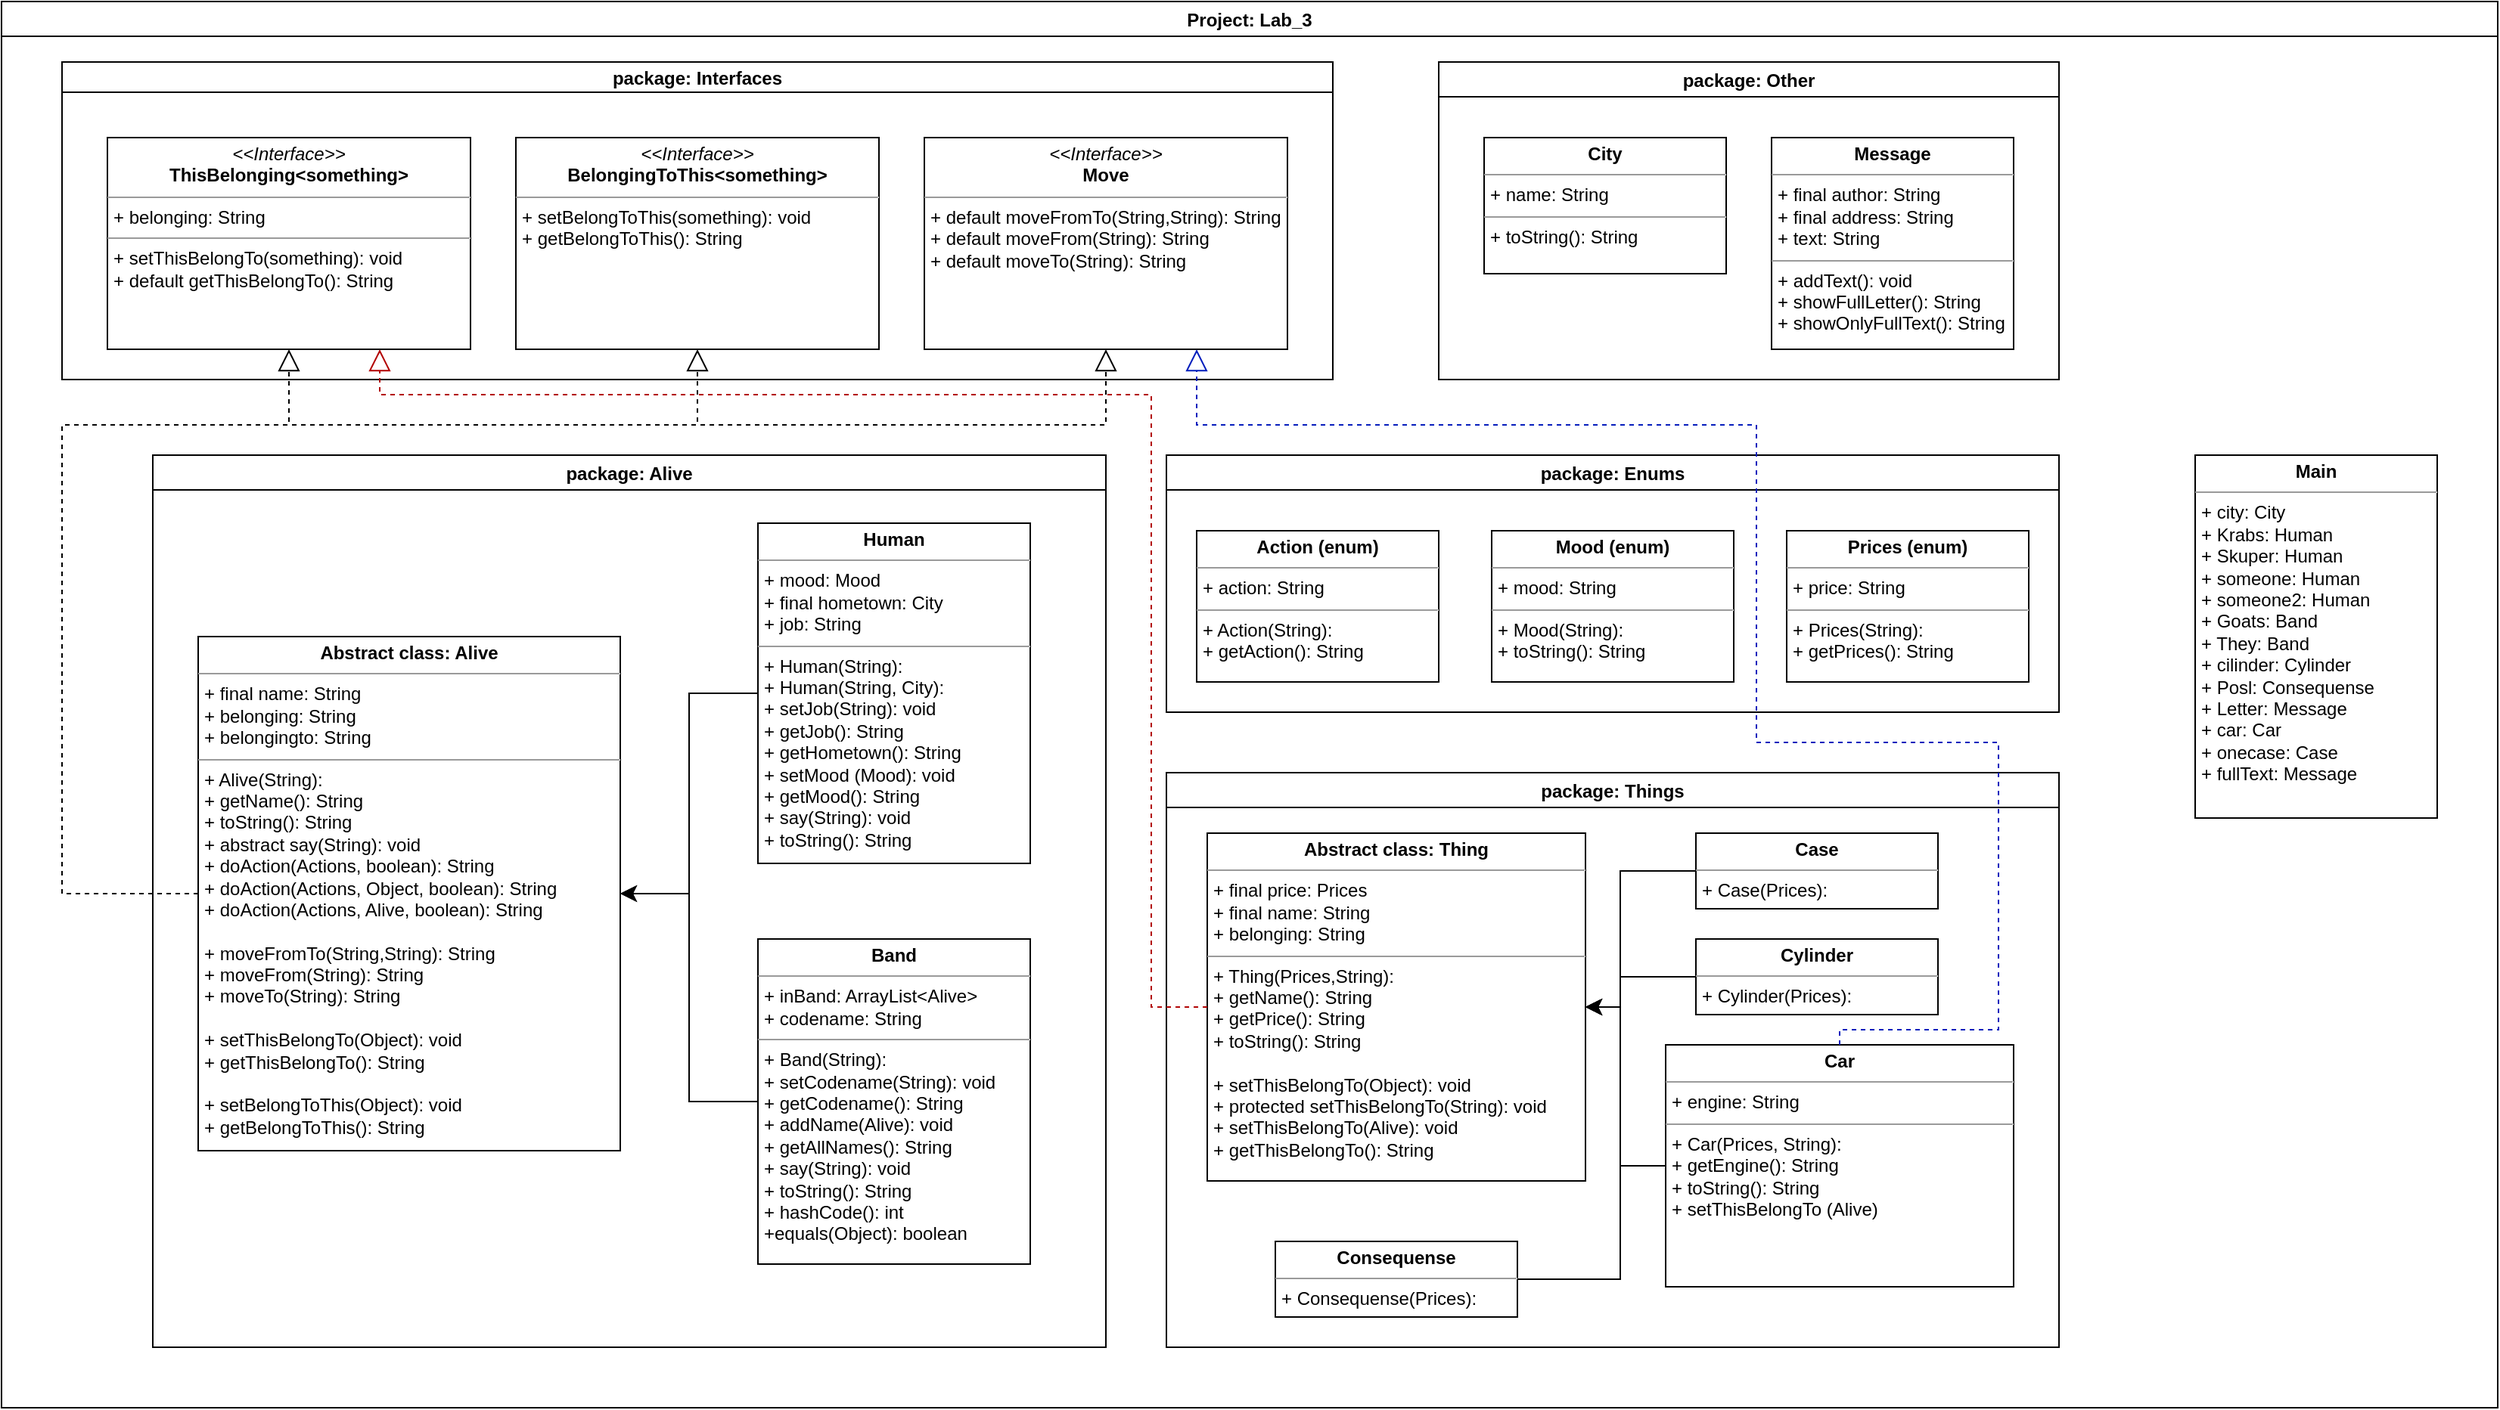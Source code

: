 <mxfile version="22.1.5" type="device">
  <diagram name="Page-1" id="b5b7bab2-c9e2-2cf4-8b2a-24fd1a2a6d21">
    <mxGraphModel dx="2625" dy="1355" grid="1" gridSize="10" guides="1" tooltips="1" connect="1" arrows="1" fold="1" page="1" pageScale="1" pageWidth="827" pageHeight="1169" background="none" math="0" shadow="0">
      <root>
        <mxCell id="0" />
        <mxCell id="1" parent="0" />
        <mxCell id="O0RXwl9Z2mZeOVXUs4yT-10" value="package: Enums" style="swimlane;" parent="1" vertex="1">
          <mxGeometry x="800" y="300" width="590" height="170" as="geometry" />
        </mxCell>
        <mxCell id="O0RXwl9Z2mZeOVXUs4yT-11" value="&lt;p style=&quot;margin:0px;margin-top:4px;text-align:center;&quot;&gt;&lt;b&gt;Action (enum)&lt;/b&gt;&lt;/p&gt;&lt;hr size=&quot;1&quot;&gt;&lt;p style=&quot;margin:0px;margin-left:4px;&quot;&gt;+ action: String&lt;/p&gt;&lt;hr size=&quot;1&quot;&gt;&lt;p style=&quot;margin:0px;margin-left:4px;&quot;&gt;+ Action(String):&lt;/p&gt;&lt;p style=&quot;margin:0px;margin-left:4px;&quot;&gt;+ getAction(): String&lt;/p&gt;" style="verticalAlign=top;align=left;overflow=fill;fontSize=12;fontFamily=Helvetica;html=1;whiteSpace=wrap;" parent="O0RXwl9Z2mZeOVXUs4yT-10" vertex="1">
          <mxGeometry x="20" y="50" width="160" height="100" as="geometry" />
        </mxCell>
        <mxCell id="O0RXwl9Z2mZeOVXUs4yT-12" value="&lt;p style=&quot;margin:0px;margin-top:4px;text-align:center;&quot;&gt;&lt;b&gt;Mood (enum)&lt;/b&gt;&lt;/p&gt;&lt;hr size=&quot;1&quot;&gt;&lt;p style=&quot;margin:0px;margin-left:4px;&quot;&gt;+ mood: String&lt;/p&gt;&lt;hr size=&quot;1&quot;&gt;&lt;p style=&quot;margin:0px;margin-left:4px;&quot;&gt;+ Mood(String):&lt;/p&gt;&lt;p style=&quot;margin:0px;margin-left:4px;&quot;&gt;+ toString(): String&lt;/p&gt;" style="verticalAlign=top;align=left;overflow=fill;fontSize=12;fontFamily=Helvetica;html=1;whiteSpace=wrap;" parent="O0RXwl9Z2mZeOVXUs4yT-10" vertex="1">
          <mxGeometry x="215" y="50" width="160" height="100" as="geometry" />
        </mxCell>
        <mxCell id="O0RXwl9Z2mZeOVXUs4yT-14" value="&lt;p style=&quot;margin:0px;margin-top:4px;text-align:center;&quot;&gt;&lt;b&gt;Prices (enum)&lt;/b&gt;&lt;/p&gt;&lt;hr size=&quot;1&quot;&gt;&lt;p style=&quot;margin:0px;margin-left:4px;&quot;&gt;+ price: String&lt;/p&gt;&lt;hr size=&quot;1&quot;&gt;&lt;p style=&quot;margin:0px;margin-left:4px;&quot;&gt;+ Prices(String):&lt;/p&gt;&lt;p style=&quot;margin:0px;margin-left:4px;&quot;&gt;+ getPrices(): String&lt;/p&gt;" style="verticalAlign=top;align=left;overflow=fill;fontSize=12;fontFamily=Helvetica;html=1;whiteSpace=wrap;" parent="O0RXwl9Z2mZeOVXUs4yT-10" vertex="1">
          <mxGeometry x="410" y="50" width="160" height="100" as="geometry" />
        </mxCell>
        <mxCell id="O0RXwl9Z2mZeOVXUs4yT-15" value="package: Interfaces" style="swimlane;startSize=20;" parent="1" vertex="1">
          <mxGeometry x="70" y="40" width="840" height="210" as="geometry" />
        </mxCell>
        <mxCell id="O0RXwl9Z2mZeOVXUs4yT-16" value="&lt;p style=&quot;margin:0px;margin-top:4px;text-align:center;&quot;&gt;&lt;i&gt;&amp;lt;&amp;lt;Interface&amp;gt;&amp;gt;&lt;/i&gt;&lt;br&gt;&lt;b&gt;ThisBelonging&amp;lt;something&amp;gt;&lt;/b&gt;&lt;/p&gt;&lt;hr size=&quot;1&quot;&gt;&lt;p style=&quot;margin:0px;margin-left:4px;&quot;&gt;+ belonging: String&lt;br&gt;&lt;/p&gt;&lt;hr size=&quot;1&quot;&gt;&lt;p style=&quot;margin:0px;margin-left:4px;&quot;&gt;+ setThisBelongTo(something): void&lt;br&gt;+ default getThisBelongTo(): String&lt;/p&gt;" style="verticalAlign=top;align=left;overflow=fill;fontSize=12;fontFamily=Helvetica;html=1;whiteSpace=wrap;" parent="O0RXwl9Z2mZeOVXUs4yT-15" vertex="1">
          <mxGeometry x="30" y="50" width="240" height="140" as="geometry" />
        </mxCell>
        <mxCell id="O0RXwl9Z2mZeOVXUs4yT-17" value="&lt;p style=&quot;margin:0px;margin-top:4px;text-align:center;&quot;&gt;&lt;i&gt;&amp;lt;&amp;lt;Interface&amp;gt;&amp;gt;&lt;/i&gt;&lt;br&gt;&lt;b&gt;BelongingToThis&amp;lt;something&amp;gt;&lt;/b&gt;&lt;/p&gt;&lt;hr size=&quot;1&quot;&gt;&lt;p style=&quot;margin:0px;margin-left:4px;&quot;&gt;+ setBelongToThis(something): void&lt;br&gt;+ getBelongToThis(): String&lt;/p&gt;" style="verticalAlign=top;align=left;overflow=fill;fontSize=12;fontFamily=Helvetica;html=1;whiteSpace=wrap;" parent="O0RXwl9Z2mZeOVXUs4yT-15" vertex="1">
          <mxGeometry x="300" y="50" width="240" height="140" as="geometry" />
        </mxCell>
        <mxCell id="O0RXwl9Z2mZeOVXUs4yT-18" value="&lt;p style=&quot;margin:0px;margin-top:4px;text-align:center;&quot;&gt;&lt;i&gt;&amp;lt;&amp;lt;Interface&amp;gt;&amp;gt;&lt;/i&gt;&lt;br&gt;&lt;b&gt;Move&lt;/b&gt;&lt;/p&gt;&lt;hr size=&quot;1&quot;&gt;&lt;p style=&quot;margin:0px;margin-left:4px;&quot;&gt;+ default moveFromTo(String,String): String&lt;/p&gt;&lt;p style=&quot;margin:0px;margin-left:4px;&quot;&gt;&lt;span style=&quot;background-color: initial;&quot;&gt;+ default moveFrom(String): String&lt;/span&gt;&lt;br&gt;&lt;/p&gt;&lt;p style=&quot;margin:0px;margin-left:4px;&quot;&gt;+ default moveTo(String): String&lt;br&gt;&lt;/p&gt;" style="verticalAlign=top;align=left;overflow=fill;fontSize=12;fontFamily=Helvetica;html=1;whiteSpace=wrap;" parent="O0RXwl9Z2mZeOVXUs4yT-15" vertex="1">
          <mxGeometry x="570" y="50" width="240" height="140" as="geometry" />
        </mxCell>
        <mxCell id="O0RXwl9Z2mZeOVXUs4yT-19" value="package: Other" style="swimlane;" parent="1" vertex="1">
          <mxGeometry x="980" y="40" width="410" height="210" as="geometry" />
        </mxCell>
        <mxCell id="O0RXwl9Z2mZeOVXUs4yT-20" value="&lt;p style=&quot;margin:0px;margin-top:4px;text-align:center;&quot;&gt;&lt;b&gt;City&lt;/b&gt;&lt;/p&gt;&lt;hr size=&quot;1&quot;&gt;&lt;p style=&quot;margin:0px;margin-left:4px;&quot;&gt;+ name: String&lt;/p&gt;&lt;hr size=&quot;1&quot;&gt;&lt;p style=&quot;margin:0px;margin-left:4px;&quot;&gt;+ toString(): String&lt;/p&gt;" style="verticalAlign=top;align=left;overflow=fill;fontSize=12;fontFamily=Helvetica;html=1;whiteSpace=wrap;" parent="O0RXwl9Z2mZeOVXUs4yT-19" vertex="1">
          <mxGeometry x="30" y="50" width="160" height="90" as="geometry" />
        </mxCell>
        <mxCell id="O0RXwl9Z2mZeOVXUs4yT-21" value="&lt;p style=&quot;margin:0px;margin-top:4px;text-align:center;&quot;&gt;&lt;b&gt;Message&lt;/b&gt;&lt;/p&gt;&lt;hr size=&quot;1&quot;&gt;&lt;p style=&quot;margin:0px;margin-left:4px;&quot;&gt;+ final author: String&lt;/p&gt;&lt;p style=&quot;margin:0px;margin-left:4px;&quot;&gt;+ final address: String&lt;/p&gt;&lt;p style=&quot;margin:0px;margin-left:4px;&quot;&gt;+ text: String&lt;/p&gt;&lt;hr size=&quot;1&quot;&gt;&lt;p style=&quot;margin:0px;margin-left:4px;&quot;&gt;+ addText(): void&lt;/p&gt;&lt;p style=&quot;margin:0px;margin-left:4px;&quot;&gt;+ showFullLetter(): String&lt;/p&gt;&lt;p style=&quot;margin:0px;margin-left:4px;&quot;&gt;+ showOnlyFullText(): String&lt;/p&gt;" style="verticalAlign=top;align=left;overflow=fill;fontSize=12;fontFamily=Helvetica;html=1;whiteSpace=wrap;" parent="O0RXwl9Z2mZeOVXUs4yT-19" vertex="1">
          <mxGeometry x="220" y="50" width="160" height="140" as="geometry" />
        </mxCell>
        <mxCell id="O0RXwl9Z2mZeOVXUs4yT-23" value="package: Alive" style="swimlane;" parent="1" vertex="1">
          <mxGeometry x="130" y="300" width="630" height="590" as="geometry" />
        </mxCell>
        <mxCell id="O0RXwl9Z2mZeOVXUs4yT-24" value="&lt;p style=&quot;margin:0px;margin-top:4px;text-align:center;&quot;&gt;&lt;b&gt;Abstract class: Alive&lt;/b&gt;&lt;/p&gt;&lt;hr size=&quot;1&quot;&gt;&lt;p style=&quot;margin:0px;margin-left:4px;&quot;&gt;+ final name: String&lt;/p&gt;&lt;p style=&quot;margin:0px;margin-left:4px;&quot;&gt;+ belonging: String&lt;/p&gt;&lt;p style=&quot;margin:0px;margin-left:4px;&quot;&gt;+ belongingto: String&lt;/p&gt;&lt;hr size=&quot;1&quot;&gt;&lt;p style=&quot;margin:0px;margin-left:4px;&quot;&gt;+ Alive(String):&lt;/p&gt;&lt;p style=&quot;margin:0px;margin-left:4px;&quot;&gt;+ getName(): String&lt;/p&gt;&lt;p style=&quot;margin:0px;margin-left:4px;&quot;&gt;+ toString(): String&lt;/p&gt;&lt;p style=&quot;margin:0px;margin-left:4px;&quot;&gt;+ abstract say(String): void&lt;/p&gt;&lt;p style=&quot;margin:0px;margin-left:4px;&quot;&gt;+ doAction(Actions, boolean): String&lt;/p&gt;&lt;p style=&quot;margin:0px;margin-left:4px;&quot;&gt;+ doAction(Actions, Object, boolean): String&lt;br&gt;&lt;/p&gt;&lt;p style=&quot;margin:0px;margin-left:4px;&quot;&gt;+ doAction(Actions, Alive, boolean): String&lt;br&gt;&lt;/p&gt;&lt;p style=&quot;margin:0px;margin-left:4px;&quot;&gt;&lt;br&gt;&lt;/p&gt;&lt;p style=&quot;border-color: var(--border-color); margin: 0px 0px 0px 4px;&quot;&gt;+ moveFromTo(String,String): String&lt;/p&gt;&lt;p style=&quot;border-color: var(--border-color); margin: 0px 0px 0px 4px;&quot;&gt;+ moveFrom(String): String&lt;br style=&quot;border-color: var(--border-color);&quot;&gt;&lt;/p&gt;&lt;p style=&quot;border-color: var(--border-color); margin: 0px 0px 0px 4px;&quot;&gt;+ moveTo(String): String&lt;/p&gt;&lt;p style=&quot;border-color: var(--border-color); margin: 0px 0px 0px 4px;&quot;&gt;&lt;br&gt;&lt;/p&gt;&lt;p style=&quot;border-color: var(--border-color); margin: 0px 0px 0px 4px;&quot;&gt;+ setThisBelongTo(Object): void&lt;br style=&quot;border-color: var(--border-color);&quot;&gt;+ getThisBelongTo(): String&lt;br&gt;&lt;/p&gt;&lt;p style=&quot;border-color: var(--border-color); margin: 0px 0px 0px 4px;&quot;&gt;&lt;br&gt;&lt;/p&gt;&lt;p style=&quot;border-color: var(--border-color); margin: 0px 0px 0px 4px;&quot;&gt;+ setBelongToThis(Object): void&lt;br style=&quot;border-color: var(--border-color);&quot;&gt;+ getBelongToThis(): String&lt;br&gt;&lt;/p&gt;&lt;p style=&quot;border-color: var(--border-color); margin: 0px 0px 0px 4px;&quot;&gt;&lt;br&gt;&lt;/p&gt;&lt;p style=&quot;border-color: var(--border-color); margin: 0px 0px 0px 4px;&quot;&gt;&lt;br&gt;&lt;/p&gt;" style="verticalAlign=top;align=left;overflow=fill;fontSize=12;fontFamily=Helvetica;html=1;whiteSpace=wrap;" parent="O0RXwl9Z2mZeOVXUs4yT-23" vertex="1">
          <mxGeometry x="30" y="120" width="279" height="340" as="geometry" />
        </mxCell>
        <mxCell id="O0RXwl9Z2mZeOVXUs4yT-25" value="&lt;p style=&quot;margin:0px;margin-top:4px;text-align:center;&quot;&gt;&lt;b&gt;Human&lt;/b&gt;&lt;/p&gt;&lt;hr size=&quot;1&quot;&gt;&lt;p style=&quot;margin:0px;margin-left:4px;&quot;&gt;+ mood: Mood&lt;/p&gt;&lt;p style=&quot;margin:0px;margin-left:4px;&quot;&gt;+ final hometown: City&lt;/p&gt;&lt;p style=&quot;margin:0px;margin-left:4px;&quot;&gt;+ job: String&lt;/p&gt;&lt;hr size=&quot;1&quot;&gt;&lt;p style=&quot;margin:0px;margin-left:4px;&quot;&gt;+ Human(String):&lt;/p&gt;&lt;p style=&quot;margin:0px;margin-left:4px;&quot;&gt;+ Human(String, City):&lt;/p&gt;&lt;p style=&quot;margin:0px;margin-left:4px;&quot;&gt;+ setJob(String): void&lt;/p&gt;&lt;p style=&quot;margin:0px;margin-left:4px;&quot;&gt;+ getJob(): String&lt;/p&gt;&lt;p style=&quot;margin:0px;margin-left:4px;&quot;&gt;+ getHometown(): String&lt;/p&gt;&lt;p style=&quot;margin:0px;margin-left:4px;&quot;&gt;+ setMood (Mood): void&lt;/p&gt;&lt;p style=&quot;margin:0px;margin-left:4px;&quot;&gt;+ getMood(): String&lt;/p&gt;&lt;p style=&quot;margin:0px;margin-left:4px;&quot;&gt;+ say(String): void&lt;/p&gt;&lt;p style=&quot;margin:0px;margin-left:4px;&quot;&gt;+ toString(): String&lt;/p&gt;" style="verticalAlign=top;align=left;overflow=fill;fontSize=12;fontFamily=Helvetica;html=1;whiteSpace=wrap;" parent="O0RXwl9Z2mZeOVXUs4yT-23" vertex="1">
          <mxGeometry x="400" y="45" width="180" height="225" as="geometry" />
        </mxCell>
        <mxCell id="O0RXwl9Z2mZeOVXUs4yT-26" value="&lt;p style=&quot;margin:0px;margin-top:4px;text-align:center;&quot;&gt;&lt;b&gt;Band&lt;/b&gt;&lt;/p&gt;&lt;hr size=&quot;1&quot;&gt;&lt;p style=&quot;margin:0px;margin-left:4px;&quot;&gt;+ inBand: ArrayList&amp;lt;Alive&amp;gt;&lt;/p&gt;&lt;p style=&quot;margin:0px;margin-left:4px;&quot;&gt;+ codename: String&lt;/p&gt;&lt;hr size=&quot;1&quot;&gt;&lt;p style=&quot;margin:0px;margin-left:4px;&quot;&gt;+ Band(String):&lt;/p&gt;&lt;p style=&quot;margin:0px;margin-left:4px;&quot;&gt;+ setCodename(String): void&lt;/p&gt;&lt;p style=&quot;margin:0px;margin-left:4px;&quot;&gt;+ getCodename(): String&lt;/p&gt;&lt;p style=&quot;margin:0px;margin-left:4px;&quot;&gt;+ addName(Alive): void&lt;/p&gt;&lt;p style=&quot;margin:0px;margin-left:4px;&quot;&gt;+ getAllNames(): String&lt;/p&gt;&lt;p style=&quot;margin:0px;margin-left:4px;&quot;&gt;+ say(String): void&lt;/p&gt;&lt;p style=&quot;margin:0px;margin-left:4px;&quot;&gt;+ toString(): String&lt;/p&gt;&lt;p style=&quot;margin:0px;margin-left:4px;&quot;&gt;+ hashCode(): int&lt;/p&gt;&lt;p style=&quot;margin:0px;margin-left:4px;&quot;&gt;+equals(Object): boolean&lt;/p&gt;" style="verticalAlign=top;align=left;overflow=fill;fontSize=12;fontFamily=Helvetica;html=1;whiteSpace=wrap;" parent="O0RXwl9Z2mZeOVXUs4yT-23" vertex="1">
          <mxGeometry x="400" y="320" width="180" height="215" as="geometry" />
        </mxCell>
        <mxCell id="O0RXwl9Z2mZeOVXUs4yT-28" value="" style="edgeStyle=elbowEdgeStyle;elbow=horizontal;endArrow=classic;html=1;curved=0;rounded=0;endSize=8;startSize=8;entryX=1;entryY=0.5;entryDx=0;entryDy=0;exitX=0;exitY=0.5;exitDx=0;exitDy=0;" parent="O0RXwl9Z2mZeOVXUs4yT-23" source="O0RXwl9Z2mZeOVXUs4yT-25" target="O0RXwl9Z2mZeOVXUs4yT-24" edge="1">
          <mxGeometry width="50" height="50" relative="1" as="geometry">
            <mxPoint x="330" y="240" as="sourcePoint" />
            <mxPoint x="380" y="190" as="targetPoint" />
          </mxGeometry>
        </mxCell>
        <mxCell id="O0RXwl9Z2mZeOVXUs4yT-29" value="" style="edgeStyle=elbowEdgeStyle;elbow=horizontal;endArrow=classic;html=1;curved=0;rounded=0;endSize=8;startSize=8;entryX=1;entryY=0.5;entryDx=0;entryDy=0;exitX=0;exitY=0.5;exitDx=0;exitDy=0;" parent="O0RXwl9Z2mZeOVXUs4yT-23" source="O0RXwl9Z2mZeOVXUs4yT-26" target="O0RXwl9Z2mZeOVXUs4yT-24" edge="1">
          <mxGeometry width="50" height="50" relative="1" as="geometry">
            <mxPoint x="410" y="168" as="sourcePoint" />
            <mxPoint x="319" y="300" as="targetPoint" />
          </mxGeometry>
        </mxCell>
        <mxCell id="O0RXwl9Z2mZeOVXUs4yT-30" value="" style="endArrow=block;dashed=1;endFill=0;endSize=12;html=1;rounded=0;entryX=0.5;entryY=1;entryDx=0;entryDy=0;exitX=0;exitY=0.5;exitDx=0;exitDy=0;" parent="1" source="O0RXwl9Z2mZeOVXUs4yT-24" target="O0RXwl9Z2mZeOVXUs4yT-16" edge="1">
          <mxGeometry width="160" relative="1" as="geometry">
            <mxPoint x="240" y="430" as="sourcePoint" />
            <mxPoint x="400" y="430" as="targetPoint" />
            <Array as="points">
              <mxPoint x="70" y="590" />
              <mxPoint x="70" y="280" />
              <mxPoint x="220" y="280" />
            </Array>
          </mxGeometry>
        </mxCell>
        <mxCell id="O0RXwl9Z2mZeOVXUs4yT-31" value="" style="endArrow=block;dashed=1;endFill=0;endSize=12;html=1;rounded=0;entryX=0.5;entryY=1;entryDx=0;entryDy=0;exitX=0;exitY=0.5;exitDx=0;exitDy=0;" parent="1" source="O0RXwl9Z2mZeOVXUs4yT-24" target="O0RXwl9Z2mZeOVXUs4yT-17" edge="1">
          <mxGeometry width="160" relative="1" as="geometry">
            <mxPoint x="70" y="670" as="sourcePoint" />
            <mxPoint x="80" y="360" as="targetPoint" />
            <Array as="points">
              <mxPoint x="70" y="590" />
              <mxPoint x="70" y="280" />
              <mxPoint x="490" y="280" />
            </Array>
          </mxGeometry>
        </mxCell>
        <mxCell id="O0RXwl9Z2mZeOVXUs4yT-32" value="" style="endArrow=block;dashed=1;endFill=0;endSize=12;html=1;rounded=0;entryX=0.5;entryY=1;entryDx=0;entryDy=0;exitX=0;exitY=0.5;exitDx=0;exitDy=0;" parent="1" source="O0RXwl9Z2mZeOVXUs4yT-24" target="O0RXwl9Z2mZeOVXUs4yT-18" edge="1">
          <mxGeometry width="160" relative="1" as="geometry">
            <mxPoint x="-40" y="400" as="sourcePoint" />
            <mxPoint x="120" y="400" as="targetPoint" />
            <Array as="points">
              <mxPoint x="70" y="590" />
              <mxPoint x="70" y="280" />
              <mxPoint x="470" y="280" />
              <mxPoint x="760" y="280" />
            </Array>
          </mxGeometry>
        </mxCell>
        <mxCell id="O0RXwl9Z2mZeOVXUs4yT-33" value="package: Things" style="swimlane;" parent="1" vertex="1">
          <mxGeometry x="800" y="510" width="590" height="380" as="geometry" />
        </mxCell>
        <mxCell id="O0RXwl9Z2mZeOVXUs4yT-34" value="&lt;p style=&quot;margin:0px;margin-top:4px;text-align:center;&quot;&gt;&lt;b&gt;Abstract class: Thing&lt;/b&gt;&lt;/p&gt;&lt;hr size=&quot;1&quot;&gt;&lt;p style=&quot;margin:0px;margin-left:4px;&quot;&gt;+ final price: Prices&lt;/p&gt;&lt;p style=&quot;margin:0px;margin-left:4px;&quot;&gt;+ final name: String&lt;/p&gt;&lt;p style=&quot;margin:0px;margin-left:4px;&quot;&gt;+ belonging: String&lt;/p&gt;&lt;hr size=&quot;1&quot;&gt;&lt;p style=&quot;margin:0px;margin-left:4px;&quot;&gt;+ Thing(Prices,String):&lt;/p&gt;&lt;p style=&quot;margin:0px;margin-left:4px;&quot;&gt;+ getName(): String&lt;/p&gt;&lt;p style=&quot;margin:0px;margin-left:4px;&quot;&gt;+ getPrice(): String&lt;/p&gt;&lt;p style=&quot;margin:0px;margin-left:4px;&quot;&gt;+ toString(): String&lt;/p&gt;&lt;p style=&quot;margin:0px;margin-left:4px;&quot;&gt;&lt;br&gt;&lt;/p&gt;&lt;p style=&quot;margin:0px;margin-left:4px;&quot;&gt;+ setThisBelongTo(Object): void&lt;/p&gt;&lt;p style=&quot;margin:0px;margin-left:4px;&quot;&gt;+ protected setThisBelongTo(String): void&lt;/p&gt;&lt;p style=&quot;margin:0px;margin-left:4px;&quot;&gt;+ setThisBelongTo(Alive): void&lt;br style=&quot;border-color: var(--border-color);&quot;&gt;+ getThisBelongTo(): String&lt;br&gt;&lt;/p&gt;" style="verticalAlign=top;align=left;overflow=fill;fontSize=12;fontFamily=Helvetica;html=1;whiteSpace=wrap;" parent="O0RXwl9Z2mZeOVXUs4yT-33" vertex="1">
          <mxGeometry x="27" y="40" width="250" height="230" as="geometry" />
        </mxCell>
        <mxCell id="O0RXwl9Z2mZeOVXUs4yT-35" value="&lt;p style=&quot;margin:0px;margin-top:4px;text-align:center;&quot;&gt;&lt;b&gt;Case&lt;/b&gt;&lt;/p&gt;&lt;hr size=&quot;1&quot;&gt;&lt;p style=&quot;margin:0px;margin-left:4px;&quot;&gt;+ Case(Prices):&lt;/p&gt;" style="verticalAlign=top;align=left;overflow=fill;fontSize=12;fontFamily=Helvetica;html=1;whiteSpace=wrap;" parent="O0RXwl9Z2mZeOVXUs4yT-33" vertex="1">
          <mxGeometry x="350" y="40" width="160" height="50" as="geometry" />
        </mxCell>
        <mxCell id="O0RXwl9Z2mZeOVXUs4yT-36" value="&lt;p style=&quot;margin:0px;margin-top:4px;text-align:center;&quot;&gt;&lt;b&gt;Cylinder&lt;/b&gt;&lt;/p&gt;&lt;hr size=&quot;1&quot;&gt;&lt;p style=&quot;margin:0px;margin-left:4px;&quot;&gt;+ Cylinder(Prices):&lt;/p&gt;" style="verticalAlign=top;align=left;overflow=fill;fontSize=12;fontFamily=Helvetica;html=1;whiteSpace=wrap;" parent="O0RXwl9Z2mZeOVXUs4yT-33" vertex="1">
          <mxGeometry x="350" y="110" width="160" height="50" as="geometry" />
        </mxCell>
        <mxCell id="O0RXwl9Z2mZeOVXUs4yT-37" value="&lt;p style=&quot;margin:0px;margin-top:4px;text-align:center;&quot;&gt;&lt;b&gt;Consequense&lt;/b&gt;&lt;/p&gt;&lt;hr size=&quot;1&quot;&gt;&lt;p style=&quot;margin:0px;margin-left:4px;&quot;&gt;+ Consequense(Prices):&lt;/p&gt;" style="verticalAlign=top;align=left;overflow=fill;fontSize=12;fontFamily=Helvetica;html=1;whiteSpace=wrap;" parent="O0RXwl9Z2mZeOVXUs4yT-33" vertex="1">
          <mxGeometry x="72" y="310" width="160" height="50" as="geometry" />
        </mxCell>
        <mxCell id="O0RXwl9Z2mZeOVXUs4yT-38" value="&lt;p style=&quot;margin:0px;margin-top:4px;text-align:center;&quot;&gt;&lt;b&gt;Car&lt;/b&gt;&lt;/p&gt;&lt;hr size=&quot;1&quot;&gt;&lt;p style=&quot;margin:0px;margin-left:4px;&quot;&gt;+ engine: String&lt;/p&gt;&lt;hr size=&quot;1&quot;&gt;&lt;p style=&quot;margin:0px;margin-left:4px;&quot;&gt;+ Car(Prices, String):&lt;/p&gt;&lt;p style=&quot;margin:0px;margin-left:4px;&quot;&gt;+ getEngine(): String&lt;/p&gt;&lt;p style=&quot;margin:0px;margin-left:4px;&quot;&gt;+ toString(): String&lt;/p&gt;&lt;p style=&quot;margin:0px;margin-left:4px;&quot;&gt;+ setThisBelongTo (Alive)&lt;/p&gt;" style="verticalAlign=top;align=left;overflow=fill;fontSize=12;fontFamily=Helvetica;html=1;whiteSpace=wrap;" parent="O0RXwl9Z2mZeOVXUs4yT-33" vertex="1">
          <mxGeometry x="330" y="180" width="230" height="160" as="geometry" />
        </mxCell>
        <mxCell id="O0RXwl9Z2mZeOVXUs4yT-40" value="" style="edgeStyle=elbowEdgeStyle;elbow=horizontal;endArrow=classic;html=1;curved=0;rounded=0;endSize=8;startSize=8;entryX=1;entryY=0.5;entryDx=0;entryDy=0;exitX=0;exitY=0.5;exitDx=0;exitDy=0;" parent="O0RXwl9Z2mZeOVXUs4yT-33" source="O0RXwl9Z2mZeOVXUs4yT-35" target="O0RXwl9Z2mZeOVXUs4yT-34" edge="1">
          <mxGeometry width="50" height="50" relative="1" as="geometry">
            <mxPoint x="300" y="200" as="sourcePoint" />
            <mxPoint x="350" y="150" as="targetPoint" />
            <Array as="points">
              <mxPoint x="300" y="100" />
            </Array>
          </mxGeometry>
        </mxCell>
        <mxCell id="O0RXwl9Z2mZeOVXUs4yT-41" value="" style="edgeStyle=elbowEdgeStyle;elbow=horizontal;endArrow=classic;html=1;curved=0;rounded=0;endSize=8;startSize=8;entryX=1;entryY=0.5;entryDx=0;entryDy=0;exitX=0;exitY=0.5;exitDx=0;exitDy=0;" parent="O0RXwl9Z2mZeOVXUs4yT-33" source="O0RXwl9Z2mZeOVXUs4yT-36" target="O0RXwl9Z2mZeOVXUs4yT-34" edge="1">
          <mxGeometry width="50" height="50" relative="1" as="geometry">
            <mxPoint x="360" y="75" as="sourcePoint" />
            <mxPoint x="287" y="165" as="targetPoint" />
            <Array as="points">
              <mxPoint x="300" y="140" />
            </Array>
          </mxGeometry>
        </mxCell>
        <mxCell id="O0RXwl9Z2mZeOVXUs4yT-42" value="" style="edgeStyle=elbowEdgeStyle;elbow=horizontal;endArrow=classic;html=1;curved=0;rounded=0;endSize=8;startSize=8;entryX=1;entryY=0.5;entryDx=0;entryDy=0;exitX=0;exitY=0.5;exitDx=0;exitDy=0;" parent="O0RXwl9Z2mZeOVXUs4yT-33" source="O0RXwl9Z2mZeOVXUs4yT-38" target="O0RXwl9Z2mZeOVXUs4yT-34" edge="1">
          <mxGeometry width="50" height="50" relative="1" as="geometry">
            <mxPoint x="370" y="85" as="sourcePoint" />
            <mxPoint x="297" y="175" as="targetPoint" />
            <Array as="points">
              <mxPoint x="300" y="210" />
            </Array>
          </mxGeometry>
        </mxCell>
        <mxCell id="O0RXwl9Z2mZeOVXUs4yT-48" value="" style="edgeStyle=elbowEdgeStyle;elbow=horizontal;endArrow=classic;html=1;curved=0;rounded=0;endSize=8;startSize=8;entryX=1;entryY=0.5;entryDx=0;entryDy=0;exitX=1;exitY=0.5;exitDx=0;exitDy=0;" parent="O0RXwl9Z2mZeOVXUs4yT-33" source="O0RXwl9Z2mZeOVXUs4yT-37" target="O0RXwl9Z2mZeOVXUs4yT-34" edge="1">
          <mxGeometry width="50" height="50" relative="1" as="geometry">
            <mxPoint x="152" y="290" as="sourcePoint" />
            <mxPoint x="330" y="290" as="targetPoint" />
            <Array as="points">
              <mxPoint x="300" y="250" />
            </Array>
          </mxGeometry>
        </mxCell>
        <mxCell id="O0RXwl9Z2mZeOVXUs4yT-50" value="" style="endArrow=block;dashed=1;endFill=0;endSize=12;html=1;rounded=0;entryX=0.75;entryY=1;entryDx=0;entryDy=0;exitX=0.5;exitY=0;exitDx=0;exitDy=0;fillColor=#0050ef;strokeColor=#001DBC;" parent="1" source="O0RXwl9Z2mZeOVXUs4yT-38" target="O0RXwl9Z2mZeOVXUs4yT-18" edge="1">
          <mxGeometry width="160" relative="1" as="geometry">
            <mxPoint x="660" y="590" as="sourcePoint" />
            <mxPoint x="820" y="590" as="targetPoint" />
            <Array as="points">
              <mxPoint x="1245" y="680" />
              <mxPoint x="1350" y="680" />
              <mxPoint x="1350" y="490" />
              <mxPoint x="1190" y="490" />
              <mxPoint x="1190" y="280" />
              <mxPoint x="820" y="280" />
            </Array>
          </mxGeometry>
        </mxCell>
        <mxCell id="O0RXwl9Z2mZeOVXUs4yT-51" value="" style="endArrow=block;dashed=1;endFill=0;endSize=12;html=1;rounded=0;entryX=0.75;entryY=1;entryDx=0;entryDy=0;exitX=0;exitY=0.5;exitDx=0;exitDy=0;fillColor=#e51400;strokeColor=#B20000;" parent="1" source="O0RXwl9Z2mZeOVXUs4yT-34" target="O0RXwl9Z2mZeOVXUs4yT-16" edge="1">
          <mxGeometry width="160" relative="1" as="geometry">
            <mxPoint x="790" y="490" as="sourcePoint" />
            <mxPoint x="960" y="490" as="targetPoint" />
            <Array as="points">
              <mxPoint x="790" y="665" />
              <mxPoint x="790" y="260" />
              <mxPoint x="280" y="260" />
            </Array>
          </mxGeometry>
        </mxCell>
        <mxCell id="O0RXwl9Z2mZeOVXUs4yT-52" value="&lt;p style=&quot;margin:0px;margin-top:4px;text-align:center;&quot;&gt;&lt;b&gt;Main&lt;/b&gt;&lt;/p&gt;&lt;hr size=&quot;1&quot;&gt;&lt;p style=&quot;margin:0px;margin-left:4px;&quot;&gt;+ city: City&lt;/p&gt;&lt;p style=&quot;margin:0px;margin-left:4px;&quot;&gt;+ Krabs: Human&lt;/p&gt;&lt;p style=&quot;margin:0px;margin-left:4px;&quot;&gt;+ Skuper: Human&lt;/p&gt;&lt;p style=&quot;margin:0px;margin-left:4px;&quot;&gt;+ someone: Human&lt;/p&gt;&lt;p style=&quot;margin:0px;margin-left:4px;&quot;&gt;+ someone2: Human&lt;/p&gt;&lt;p style=&quot;margin:0px;margin-left:4px;&quot;&gt;+ Goats: Band&lt;/p&gt;&lt;p style=&quot;margin:0px;margin-left:4px;&quot;&gt;+ They: Band&lt;/p&gt;&lt;p style=&quot;margin:0px;margin-left:4px;&quot;&gt;+ cilinder: Cylinder&lt;/p&gt;&lt;p style=&quot;margin:0px;margin-left:4px;&quot;&gt;+ Posl: Consequense&lt;/p&gt;&lt;p style=&quot;margin:0px;margin-left:4px;&quot;&gt;+ Letter: Message&lt;/p&gt;&lt;p style=&quot;margin:0px;margin-left:4px;&quot;&gt;+ car: Car&lt;/p&gt;&lt;p style=&quot;margin:0px;margin-left:4px;&quot;&gt;+ onecase: Case&lt;/p&gt;&lt;p style=&quot;margin:0px;margin-left:4px;&quot;&gt;+ fullText: Message&lt;/p&gt;" style="verticalAlign=top;align=left;overflow=fill;fontSize=12;fontFamily=Helvetica;html=1;whiteSpace=wrap;" parent="1" vertex="1">
          <mxGeometry x="1480" y="300" width="160" height="240" as="geometry" />
        </mxCell>
        <mxCell id="O0RXwl9Z2mZeOVXUs4yT-53" value="Project: Lab_3" style="swimlane;" parent="1" vertex="1">
          <mxGeometry x="30" width="1650" height="930" as="geometry" />
        </mxCell>
      </root>
    </mxGraphModel>
  </diagram>
</mxfile>
